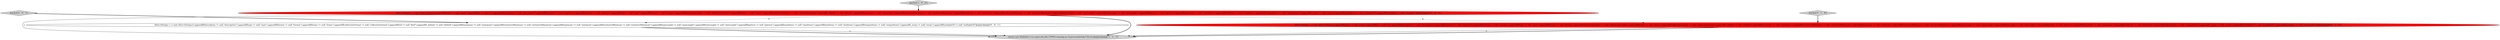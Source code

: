 digraph {
3 [style = filled, label = "keySet['0', '1', '0']", fillcolor = lightgray, shape = diamond image = "AAA0AAABBB2BBB"];
2 [style = filled, label = "ASet<String> s = new ASet<String>().appendIf(name != null,\"name\").appendIf(in != null,\"in\").appendIf(description != null,\"description\").appendIf(required != null,\"required\").appendIf(schema != null,\"schema\").appendIf(type != null,\"type\").appendIf(format != null,\"format\").appendIf(allowEmptyValue != null,\"allowEmptyValue\").appendIf(items != null,\"items\").appendIf(collectionFormat != null,\"collectionFormat\").appendIf(_default != null,\"default\").appendIf(maximum != null,\"maximum\").appendIf(exclusiveMaximum != null,\"exclusiveMaximum\").appendIf(minimum != null,\"minimum\").appendIf(exclusiveMinimum != null,\"exclusiveMinimum\").appendIf(maxLength != null,\"maxLength\").appendIf(minLength != null,\"minLength\").appendIf(pattern != null,\"pattern\").appendIf(maxItems != null,\"maxItems\").appendIf(minItems != null,\"minItems\").appendIf(uniqueItems != null,\"uniqueItems\").appendIf(_enum != null,\"enum\").appendIf(multipleOf != null,\"multipleOf\").appendIf(examples != null,\"examples\")@@@3@@@['1', '0', '0']", fillcolor = red, shape = ellipse image = "AAA1AAABBB1BBB"];
6 [style = filled, label = "ASet<String> s = new ASet<String>().appendIf(description != null,\"description\").appendIf(type != null,\"type\").appendIf(format != null,\"format\").appendIf(items != null,\"items\").appendIf(collectionFormat != null,\"collectionFormat\").appendIf(ref != null,\"$ref\").appendIf(_default != null,\"default\").appendIf(maximum != null,\"maximum\").appendIf(exclusiveMaximum != null,\"exclusiveMaximum\").appendIf(minimum != null,\"minimum\").appendIf(exclusiveMinimum != null,\"exclusiveMinimum\").appendIf(maxLength != null,\"maxLength\").appendIf(minLength != null,\"minLength\").appendIf(pattern != null,\"pattern\").appendIf(maxItems != null,\"maxItems\").appendIf(minItems != null,\"minItems\").appendIf(uniqueItems != null,\"uniqueItems\").appendIf(_enum != null,\"enum\").appendIf(multipleOf != null,\"multipleOf\")@@@3@@@['0', '0', '1']", fillcolor = white, shape = ellipse image = "AAA0AAABBB3BBB"];
4 [style = filled, label = "ASet<String> s = new ASet<String>().appendIf(name != null,\"name\").appendIf(in != null,\"in\").appendIf(description != null,\"description\").appendIf(required != null,\"required\").appendIf(schema != null,\"schema\").appendIf(type != null,\"type\").appendIf(format != null,\"format\").appendIf(allowEmptyValue != null,\"allowEmptyValue\").appendIf(items != null,\"items\").appendIf(collectionFormat != null,\"collectionFormat\").appendIf(_default != null,\"default\").appendIf(maximum != null,\"maximum\").appendIf(exclusiveMaximum != null,\"exclusiveMaximum\").appendIf(minimum != null,\"minimum\").appendIf(exclusiveMinimum != null,\"exclusiveMinimum\").appendIf(maxLength != null,\"maxLength\").appendIf(minLength != null,\"minLength\").appendIf(pattern != null,\"pattern\").appendIf(maxItems != null,\"maxItems\").appendIf(minItems != null,\"minItems\").appendIf(uniqueItems != null,\"uniqueItems\").appendIf(_enum != null,\"enum\").appendIf(multipleOf != null,\"multipleOf\").appendIf(examples != null,\"x-examples\")@@@3@@@['0', '1', '0']", fillcolor = red, shape = ellipse image = "AAA1AAABBB2BBB"];
1 [style = filled, label = "keySet['1', '0', '0']", fillcolor = lightgray, shape = diamond image = "AAA0AAABBB1BBB"];
5 [style = filled, label = "keySet['0', '0', '1']", fillcolor = lightgray, shape = diamond image = "AAA0AAABBB3BBB"];
0 [style = filled, label = "return new MultiSet<>(s,super.edu.fdu.CPPDG.tinypdg.pe.ExpressionInfo@159ce5a)@@@4@@@['1', '1', '1']", fillcolor = lightgray, shape = ellipse image = "AAA0AAABBB1BBB"];
2->0 [style = solid, label="s"];
4->0 [style = solid, label="s"];
6->0 [style = solid, label="s"];
1->2 [style = bold, label=""];
2->0 [style = bold, label=""];
6->0 [style = bold, label=""];
5->6 [style = bold, label=""];
3->4 [style = bold, label=""];
4->0 [style = bold, label=""];
2->4 [style = dashed, label="0"];
2->6 [style = dashed, label="0"];
}
